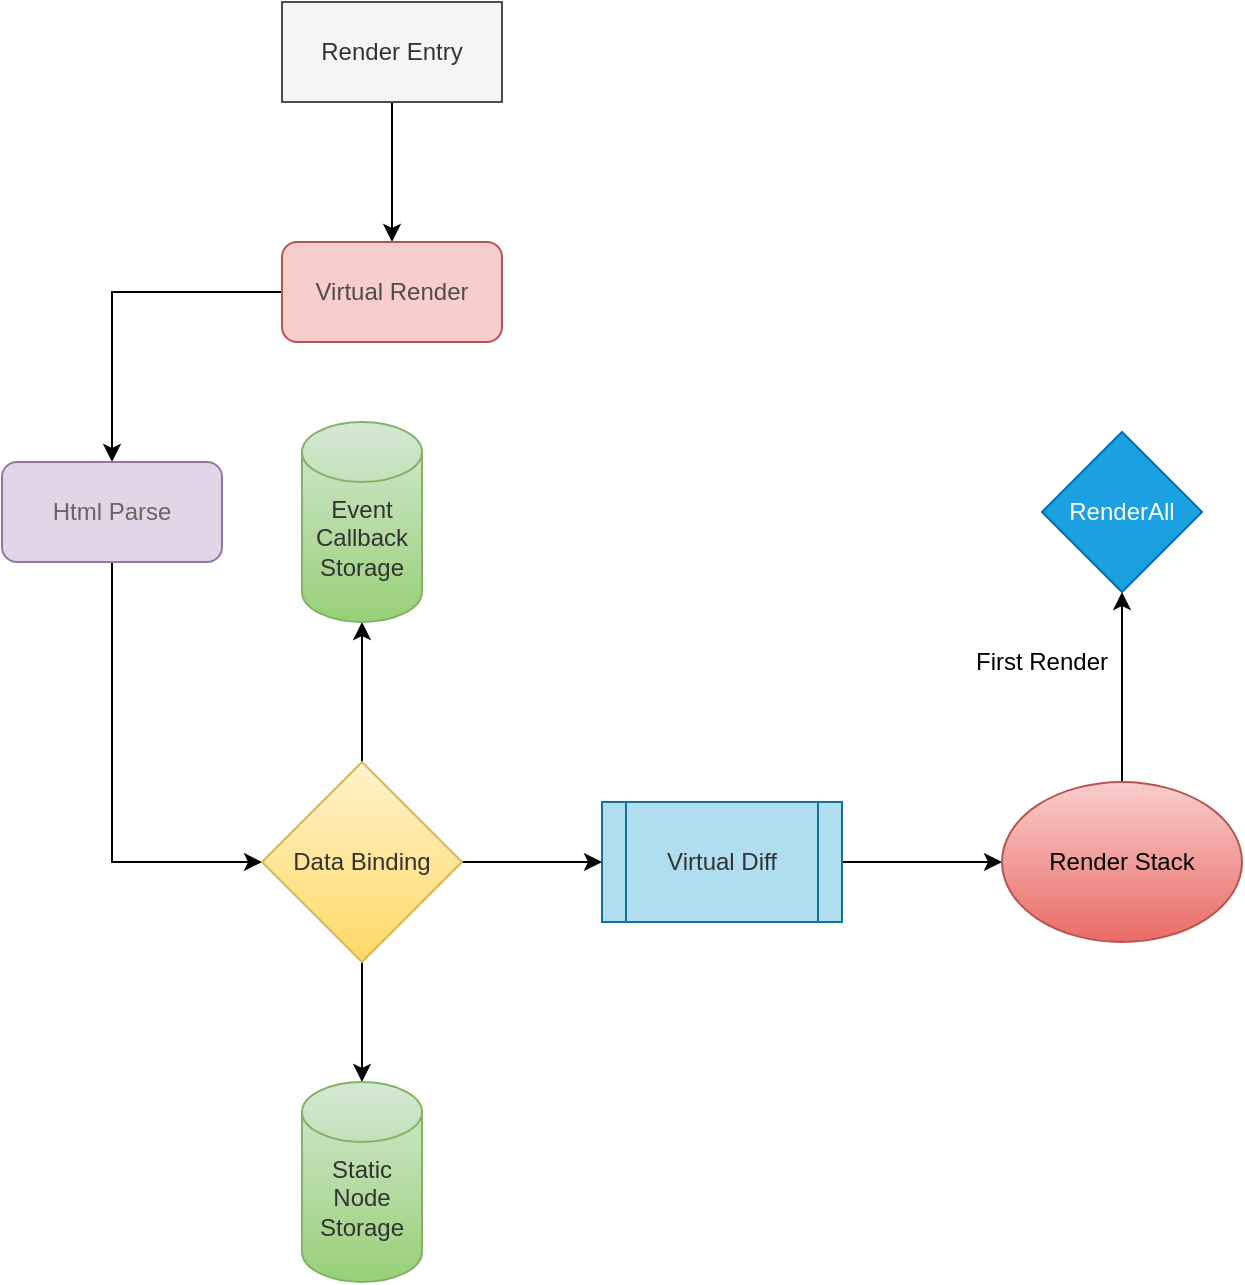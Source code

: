 <mxfile>
    <diagram id="XigCPzpykE-fKxsx8hxs" name="Page-1">
        <mxGraphModel dx="625" dy="429" grid="1" gridSize="10" guides="1" tooltips="1" connect="1" arrows="1" fold="1" page="1" pageScale="1" pageWidth="827" pageHeight="1169" math="0" shadow="0">
            <root>
                <mxCell id="0"/>
                <mxCell id="1" parent="0"/>
                <mxCell id="10" style="edgeStyle=none;rounded=0;orthogonalLoop=1;jettySize=auto;html=1;exitX=0.5;exitY=1;exitDx=0;exitDy=0;entryX=0.5;entryY=0;entryDx=0;entryDy=0;" parent="1" source="2" target="4" edge="1">
                    <mxGeometry relative="1" as="geometry"/>
                </mxCell>
                <mxCell id="2" value="Render Entry" style="rounded=0;whiteSpace=wrap;html=1;fillColor=#f5f5f5;fontColor=#333333;strokeColor=#4D4D4D;" parent="1" vertex="1">
                    <mxGeometry x="160" y="40" width="110" height="50" as="geometry"/>
                </mxCell>
                <mxCell id="11" style="edgeStyle=none;rounded=0;orthogonalLoop=1;jettySize=auto;html=1;exitX=0;exitY=0.5;exitDx=0;exitDy=0;fontColor=#666666;entryX=0.5;entryY=0;entryDx=0;entryDy=0;" parent="1" source="4" target="5" edge="1">
                    <mxGeometry relative="1" as="geometry">
                        <mxPoint x="80" y="290" as="targetPoint"/>
                        <Array as="points">
                            <mxPoint x="75" y="185"/>
                        </Array>
                    </mxGeometry>
                </mxCell>
                <mxCell id="4" value="Virtual Render" style="rounded=1;whiteSpace=wrap;html=1;strokeColor=#b85450;fillColor=#f8cecc;fontColor=#4D4D4D;" parent="1" vertex="1">
                    <mxGeometry x="160" y="160" width="110" height="50" as="geometry"/>
                </mxCell>
                <mxCell id="13" style="edgeStyle=none;rounded=0;orthogonalLoop=1;jettySize=auto;html=1;exitX=0.5;exitY=1;exitDx=0;exitDy=0;fontColor=#333333;" parent="1" source="5" target="14" edge="1">
                    <mxGeometry relative="1" as="geometry">
                        <mxPoint x="140" y="429" as="targetPoint"/>
                        <Array as="points">
                            <mxPoint x="75" y="470"/>
                        </Array>
                    </mxGeometry>
                </mxCell>
                <mxCell id="5" value="Html Parse" style="rounded=1;whiteSpace=wrap;html=1;strokeColor=#9673a6;fillColor=#e1d5e7;fontColor=#666666;" parent="1" vertex="1">
                    <mxGeometry x="20" y="270" width="110" height="50" as="geometry"/>
                </mxCell>
                <mxCell id="21" style="edgeStyle=none;rounded=0;orthogonalLoop=1;jettySize=auto;html=1;exitX=1;exitY=0.5;exitDx=0;exitDy=0;fontColor=#333333;" parent="1" source="12" target="20" edge="1">
                    <mxGeometry relative="1" as="geometry"/>
                </mxCell>
                <mxCell id="12" value="Virtual Diff" style="shape=process;whiteSpace=wrap;html=1;backgroundOutline=1;strokeColor=#10739e;fillColor=#b1ddf0;fontColor=#333333;" parent="1" vertex="1">
                    <mxGeometry x="320" y="440" width="120" height="60" as="geometry"/>
                </mxCell>
                <mxCell id="16" style="edgeStyle=none;rounded=0;orthogonalLoop=1;jettySize=auto;html=1;exitX=0.5;exitY=0;exitDx=0;exitDy=0;entryX=0.5;entryY=1;entryDx=0;entryDy=0;entryPerimeter=0;fontColor=#333333;" parent="1" source="14" target="15" edge="1">
                    <mxGeometry relative="1" as="geometry"/>
                </mxCell>
                <mxCell id="17" style="edgeStyle=none;rounded=0;orthogonalLoop=1;jettySize=auto;html=1;exitX=1;exitY=0.5;exitDx=0;exitDy=0;entryX=0;entryY=0.5;entryDx=0;entryDy=0;fontColor=#333333;" parent="1" source="14" target="12" edge="1">
                    <mxGeometry relative="1" as="geometry"/>
                </mxCell>
                <mxCell id="19" style="edgeStyle=none;rounded=0;orthogonalLoop=1;jettySize=auto;html=1;exitX=0.5;exitY=1;exitDx=0;exitDy=0;fontColor=#333333;" parent="1" source="14" target="18" edge="1">
                    <mxGeometry relative="1" as="geometry"/>
                </mxCell>
                <mxCell id="14" value="Data Binding" style="rhombus;whiteSpace=wrap;html=1;strokeColor=#d6b656;fillColor=#fff2cc;gradientColor=#ffd966;fontColor=#333333;" parent="1" vertex="1">
                    <mxGeometry x="150" y="420" width="100" height="100" as="geometry"/>
                </mxCell>
                <mxCell id="15" value="Event Callback Storage" style="shape=cylinder3;whiteSpace=wrap;html=1;boundedLbl=1;backgroundOutline=1;size=15;strokeColor=#82b366;fillColor=#d5e8d4;gradientColor=#97d077;align=center;verticalAlign=top;fontColor=#333333;" parent="1" vertex="1">
                    <mxGeometry x="170" y="250" width="60" height="100" as="geometry"/>
                </mxCell>
                <mxCell id="18" value="Static Node Storage" style="shape=cylinder3;whiteSpace=wrap;html=1;boundedLbl=1;backgroundOutline=1;size=15;strokeColor=#82b366;fillColor=#d5e8d4;gradientColor=#97d077;align=center;verticalAlign=top;fontColor=#333333;" parent="1" vertex="1">
                    <mxGeometry x="170" y="580" width="60" height="100" as="geometry"/>
                </mxCell>
                <mxCell id="23" style="edgeStyle=orthogonalEdgeStyle;rounded=0;orthogonalLoop=1;jettySize=auto;html=1;entryX=0.5;entryY=1;entryDx=0;entryDy=0;" edge="1" parent="1" source="20" target="22">
                    <mxGeometry relative="1" as="geometry"/>
                </mxCell>
                <mxCell id="20" value="Render Stack" style="ellipse;whiteSpace=wrap;html=1;strokeColor=#b85450;fillColor=#f8cecc;gradientColor=#ea6b66;align=center;" parent="1" vertex="1">
                    <mxGeometry x="520" y="430" width="120" height="80" as="geometry"/>
                </mxCell>
                <mxCell id="22" value="RenderAll" style="rhombus;whiteSpace=wrap;html=1;fillColor=#1ba1e2;strokeColor=#006EAF;fontColor=#ffffff;" vertex="1" parent="1">
                    <mxGeometry x="540" y="255" width="80" height="80" as="geometry"/>
                </mxCell>
                <mxCell id="24" value="First Render" style="text;html=1;strokeColor=none;fillColor=none;align=center;verticalAlign=middle;whiteSpace=wrap;rounded=0;" vertex="1" parent="1">
                    <mxGeometry x="500" y="360" width="80" height="20" as="geometry"/>
                </mxCell>
            </root>
        </mxGraphModel>
    </diagram>
</mxfile>